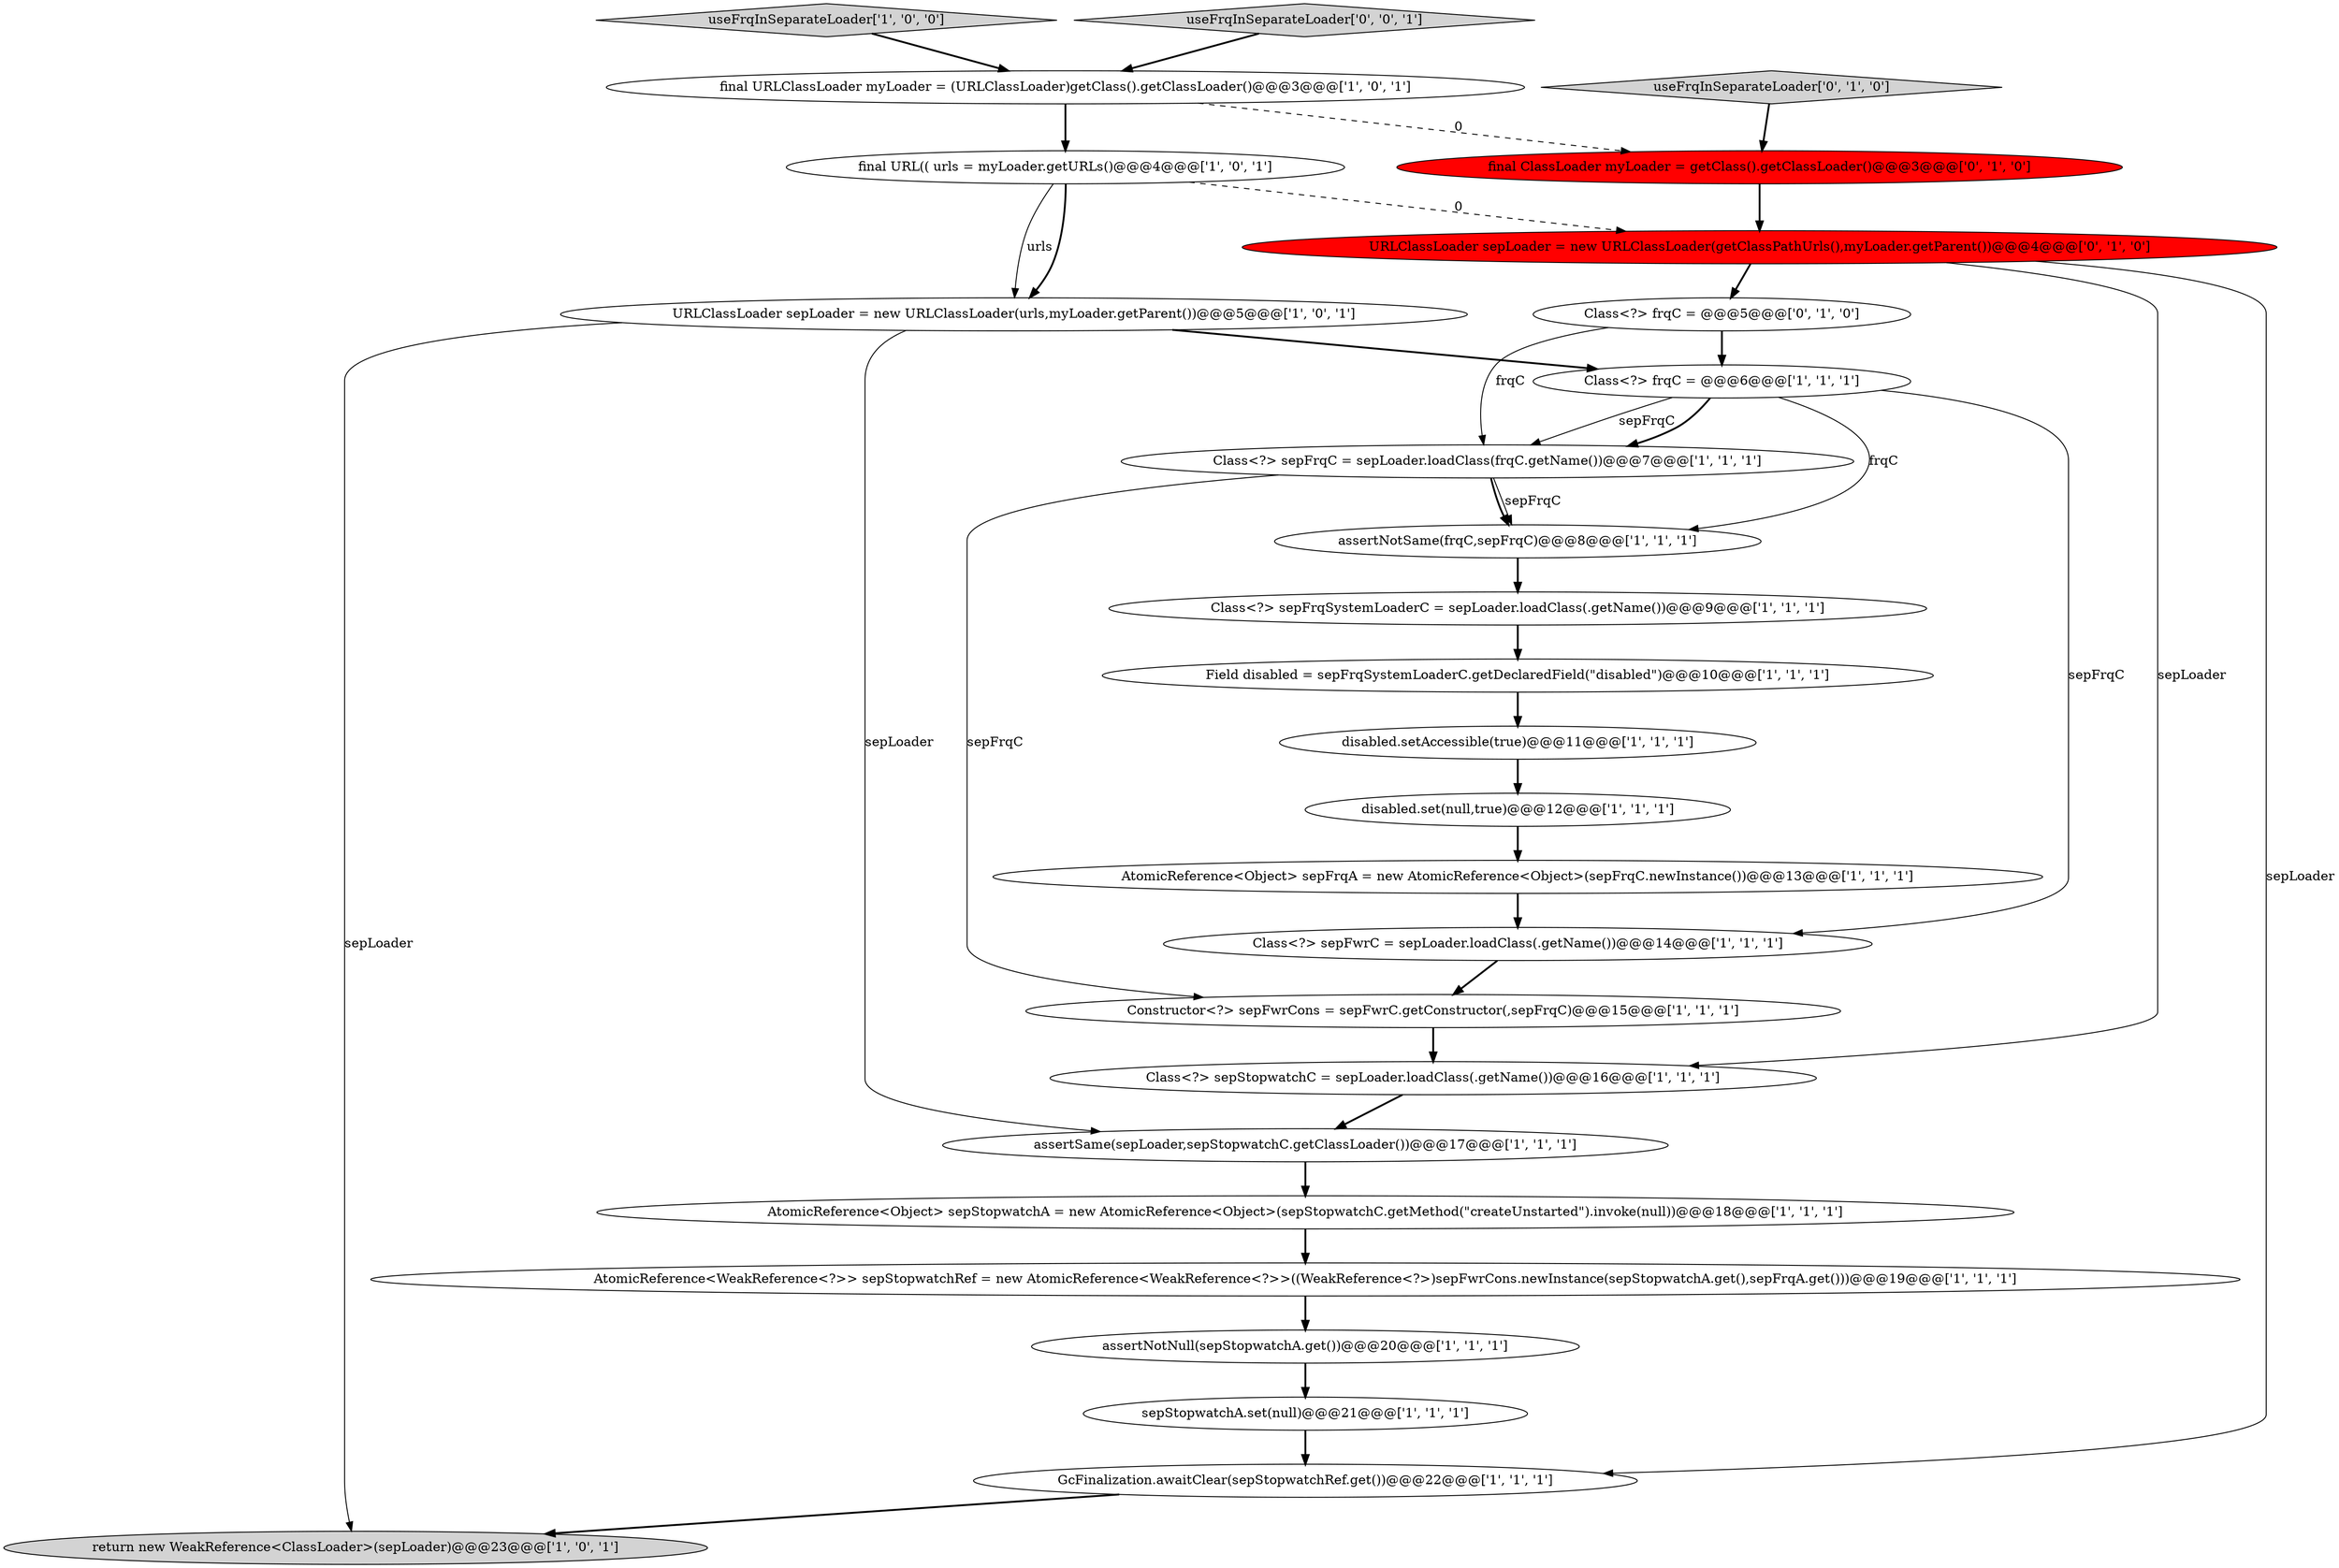 digraph {
6 [style = filled, label = "disabled.set(null,true)@@@12@@@['1', '1', '1']", fillcolor = white, shape = ellipse image = "AAA0AAABBB1BBB"];
1 [style = filled, label = "sepStopwatchA.set(null)@@@21@@@['1', '1', '1']", fillcolor = white, shape = ellipse image = "AAA0AAABBB1BBB"];
21 [style = filled, label = "Class<?> sepFrqC = sepLoader.loadClass(frqC.getName())@@@7@@@['1', '1', '1']", fillcolor = white, shape = ellipse image = "AAA0AAABBB1BBB"];
8 [style = filled, label = "final URLClassLoader myLoader = (URLClassLoader)getClass().getClassLoader()@@@3@@@['1', '0', '1']", fillcolor = white, shape = ellipse image = "AAA0AAABBB1BBB"];
0 [style = filled, label = "Class<?> sepFrqSystemLoaderC = sepLoader.loadClass(.getName())@@@9@@@['1', '1', '1']", fillcolor = white, shape = ellipse image = "AAA0AAABBB1BBB"];
9 [style = filled, label = "AtomicReference<WeakReference<?>> sepStopwatchRef = new AtomicReference<WeakReference<?>>((WeakReference<?>)sepFwrCons.newInstance(sepStopwatchA.get(),sepFrqA.get()))@@@19@@@['1', '1', '1']", fillcolor = white, shape = ellipse image = "AAA0AAABBB1BBB"];
10 [style = filled, label = "assertNotNull(sepStopwatchA.get())@@@20@@@['1', '1', '1']", fillcolor = white, shape = ellipse image = "AAA0AAABBB1BBB"];
7 [style = filled, label = "disabled.setAccessible(true)@@@11@@@['1', '1', '1']", fillcolor = white, shape = ellipse image = "AAA0AAABBB1BBB"];
11 [style = filled, label = "URLClassLoader sepLoader = new URLClassLoader(urls,myLoader.getParent())@@@5@@@['1', '0', '1']", fillcolor = white, shape = ellipse image = "AAA0AAABBB1BBB"];
19 [style = filled, label = "GcFinalization.awaitClear(sepStopwatchRef.get())@@@22@@@['1', '1', '1']", fillcolor = white, shape = ellipse image = "AAA0AAABBB1BBB"];
14 [style = filled, label = "final URL(( urls = myLoader.getURLs()@@@4@@@['1', '0', '1']", fillcolor = white, shape = ellipse image = "AAA0AAABBB1BBB"];
25 [style = filled, label = "useFrqInSeparateLoader['0', '1', '0']", fillcolor = lightgray, shape = diamond image = "AAA0AAABBB2BBB"];
16 [style = filled, label = "useFrqInSeparateLoader['1', '0', '0']", fillcolor = lightgray, shape = diamond image = "AAA0AAABBB1BBB"];
22 [style = filled, label = "Class<?> frqC = @@@5@@@['0', '1', '0']", fillcolor = white, shape = ellipse image = "AAA0AAABBB2BBB"];
5 [style = filled, label = "Class<?> sepFwrC = sepLoader.loadClass(.getName())@@@14@@@['1', '1', '1']", fillcolor = white, shape = ellipse image = "AAA0AAABBB1BBB"];
2 [style = filled, label = "return new WeakReference<ClassLoader>(sepLoader)@@@23@@@['1', '0', '1']", fillcolor = lightgray, shape = ellipse image = "AAA0AAABBB1BBB"];
17 [style = filled, label = "Class<?> sepStopwatchC = sepLoader.loadClass(.getName())@@@16@@@['1', '1', '1']", fillcolor = white, shape = ellipse image = "AAA0AAABBB1BBB"];
13 [style = filled, label = "AtomicReference<Object> sepFrqA = new AtomicReference<Object>(sepFrqC.newInstance())@@@13@@@['1', '1', '1']", fillcolor = white, shape = ellipse image = "AAA0AAABBB1BBB"];
12 [style = filled, label = "assertNotSame(frqC,sepFrqC)@@@8@@@['1', '1', '1']", fillcolor = white, shape = ellipse image = "AAA0AAABBB1BBB"];
20 [style = filled, label = "AtomicReference<Object> sepStopwatchA = new AtomicReference<Object>(sepStopwatchC.getMethod(\"createUnstarted\").invoke(null))@@@18@@@['1', '1', '1']", fillcolor = white, shape = ellipse image = "AAA0AAABBB1BBB"];
18 [style = filled, label = "assertSame(sepLoader,sepStopwatchC.getClassLoader())@@@17@@@['1', '1', '1']", fillcolor = white, shape = ellipse image = "AAA0AAABBB1BBB"];
3 [style = filled, label = "Class<?> frqC = @@@6@@@['1', '1', '1']", fillcolor = white, shape = ellipse image = "AAA0AAABBB1BBB"];
15 [style = filled, label = "Field disabled = sepFrqSystemLoaderC.getDeclaredField(\"disabled\")@@@10@@@['1', '1', '1']", fillcolor = white, shape = ellipse image = "AAA0AAABBB1BBB"];
4 [style = filled, label = "Constructor<?> sepFwrCons = sepFwrC.getConstructor(,sepFrqC)@@@15@@@['1', '1', '1']", fillcolor = white, shape = ellipse image = "AAA0AAABBB1BBB"];
26 [style = filled, label = "useFrqInSeparateLoader['0', '0', '1']", fillcolor = lightgray, shape = diamond image = "AAA0AAABBB3BBB"];
24 [style = filled, label = "URLClassLoader sepLoader = new URLClassLoader(getClassPathUrls(),myLoader.getParent())@@@4@@@['0', '1', '0']", fillcolor = red, shape = ellipse image = "AAA1AAABBB2BBB"];
23 [style = filled, label = "final ClassLoader myLoader = getClass().getClassLoader()@@@3@@@['0', '1', '0']", fillcolor = red, shape = ellipse image = "AAA1AAABBB2BBB"];
24->19 [style = solid, label="sepLoader"];
14->24 [style = dashed, label="0"];
4->17 [style = bold, label=""];
15->7 [style = bold, label=""];
16->8 [style = bold, label=""];
20->9 [style = bold, label=""];
25->23 [style = bold, label=""];
8->14 [style = bold, label=""];
26->8 [style = bold, label=""];
22->21 [style = solid, label="frqC"];
19->2 [style = bold, label=""];
11->18 [style = solid, label="sepLoader"];
9->10 [style = bold, label=""];
24->22 [style = bold, label=""];
12->0 [style = bold, label=""];
0->15 [style = bold, label=""];
14->11 [style = solid, label="urls"];
3->21 [style = solid, label="sepFrqC"];
21->12 [style = bold, label=""];
22->3 [style = bold, label=""];
21->4 [style = solid, label="sepFrqC"];
18->20 [style = bold, label=""];
23->24 [style = bold, label=""];
11->3 [style = bold, label=""];
24->17 [style = solid, label="sepLoader"];
6->13 [style = bold, label=""];
5->4 [style = bold, label=""];
7->6 [style = bold, label=""];
3->12 [style = solid, label="frqC"];
3->5 [style = solid, label="sepFrqC"];
13->5 [style = bold, label=""];
21->12 [style = solid, label="sepFrqC"];
3->21 [style = bold, label=""];
1->19 [style = bold, label=""];
10->1 [style = bold, label=""];
14->11 [style = bold, label=""];
17->18 [style = bold, label=""];
8->23 [style = dashed, label="0"];
11->2 [style = solid, label="sepLoader"];
}
